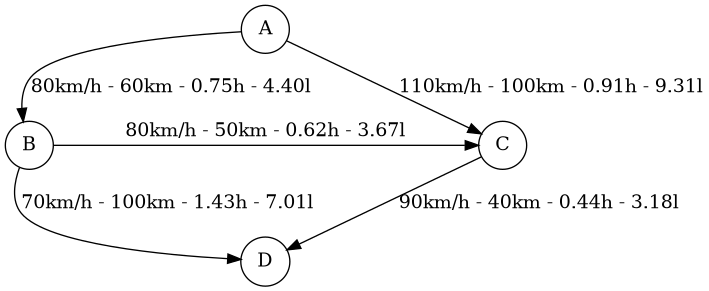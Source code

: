 @startuml
digraph G {
    node [shape=circle];

    rankdir=TB; // Top to Bottom layout
    nodesep=1.5; // Increase the separation between nodes

    { rank=same; A; }
    { rank=same; C; B }
    { rank=same; D }

    A -> B [label="80km/h - 60km - 0.75h - 4.40l", labeldistance=2, labelangle=45];
    A -> C [label="110km/h - 100km - 0.91h - 9.31l", labeldistance=2, labelangle=45];
    B -> C [label="80km/h - 50km - 0.62h - 3.67l", labeldistance=2, labelangle=45];
    B -> D [label="70km/h - 100km - 1.43h - 7.01l", labeldistance=2, labelangle=45];
    C -> D [label="90km/h - 40km - 0.44h - 3.18l", labeldistance=2, labelangle=45];
}
@enduml